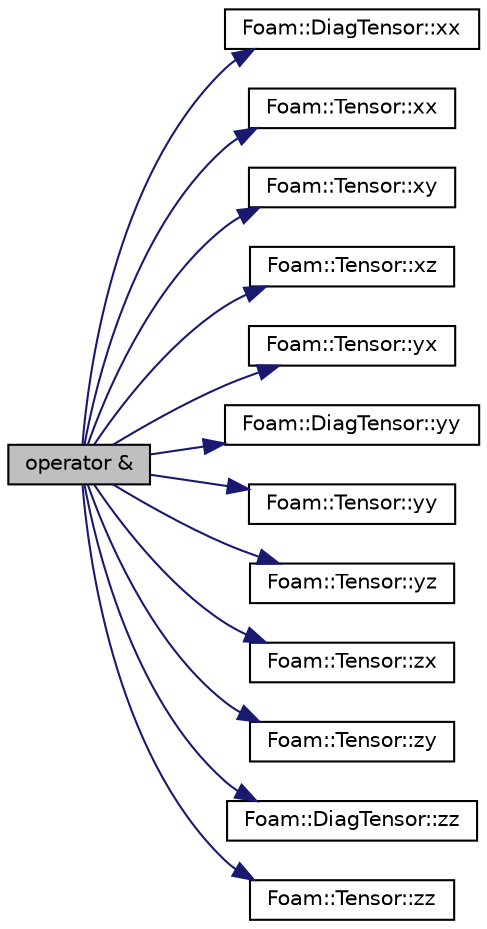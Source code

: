 digraph "operator &amp;"
{
  bgcolor="transparent";
  edge [fontname="Helvetica",fontsize="10",labelfontname="Helvetica",labelfontsize="10"];
  node [fontname="Helvetica",fontsize="10",shape=record];
  rankdir="LR";
  Node130860 [label="operator &",height=0.2,width=0.4,color="black", fillcolor="grey75", style="filled", fontcolor="black"];
  Node130860 -> Node130861 [color="midnightblue",fontsize="10",style="solid",fontname="Helvetica"];
  Node130861 [label="Foam::DiagTensor::xx",height=0.2,width=0.4,color="black",URL="$a28801.html#a1b97c7c1ed81b4fb23da8dcb71a8cd2a"];
  Node130860 -> Node130862 [color="midnightblue",fontsize="10",style="solid",fontname="Helvetica"];
  Node130862 [label="Foam::Tensor::xx",height=0.2,width=0.4,color="black",URL="$a28789.html#a1b97c7c1ed81b4fb23da8dcb71a8cd2a"];
  Node130860 -> Node130863 [color="midnightblue",fontsize="10",style="solid",fontname="Helvetica"];
  Node130863 [label="Foam::Tensor::xy",height=0.2,width=0.4,color="black",URL="$a28789.html#aab470ae2a5eeac8c33a7b6abac6b39b3"];
  Node130860 -> Node130864 [color="midnightblue",fontsize="10",style="solid",fontname="Helvetica"];
  Node130864 [label="Foam::Tensor::xz",height=0.2,width=0.4,color="black",URL="$a28789.html#a6c0a9bc605f3cfdfb3307b3dcf136f60"];
  Node130860 -> Node130865 [color="midnightblue",fontsize="10",style="solid",fontname="Helvetica"];
  Node130865 [label="Foam::Tensor::yx",height=0.2,width=0.4,color="black",URL="$a28789.html#a217bb42e2157c7914d7ebb0ffb730b7d"];
  Node130860 -> Node130866 [color="midnightblue",fontsize="10",style="solid",fontname="Helvetica"];
  Node130866 [label="Foam::DiagTensor::yy",height=0.2,width=0.4,color="black",URL="$a28801.html#aba9d77023a5662b9c2d3639d5de555a0"];
  Node130860 -> Node130867 [color="midnightblue",fontsize="10",style="solid",fontname="Helvetica"];
  Node130867 [label="Foam::Tensor::yy",height=0.2,width=0.4,color="black",URL="$a28789.html#aba9d77023a5662b9c2d3639d5de555a0"];
  Node130860 -> Node130868 [color="midnightblue",fontsize="10",style="solid",fontname="Helvetica"];
  Node130868 [label="Foam::Tensor::yz",height=0.2,width=0.4,color="black",URL="$a28789.html#a4a98b51ba7019e1cfffae8d321a823df"];
  Node130860 -> Node130869 [color="midnightblue",fontsize="10",style="solid",fontname="Helvetica"];
  Node130869 [label="Foam::Tensor::zx",height=0.2,width=0.4,color="black",URL="$a28789.html#ab7a45ba3b507f0b3f9d5c0bde184b151"];
  Node130860 -> Node130870 [color="midnightblue",fontsize="10",style="solid",fontname="Helvetica"];
  Node130870 [label="Foam::Tensor::zy",height=0.2,width=0.4,color="black",URL="$a28789.html#ab7ecfba4f263d0455d4ea82f590a2612"];
  Node130860 -> Node130871 [color="midnightblue",fontsize="10",style="solid",fontname="Helvetica"];
  Node130871 [label="Foam::DiagTensor::zz",height=0.2,width=0.4,color="black",URL="$a28801.html#a831c4848d01bfcc8d717b7ef92f2cd4b"];
  Node130860 -> Node130872 [color="midnightblue",fontsize="10",style="solid",fontname="Helvetica"];
  Node130872 [label="Foam::Tensor::zz",height=0.2,width=0.4,color="black",URL="$a28789.html#a831c4848d01bfcc8d717b7ef92f2cd4b"];
}
